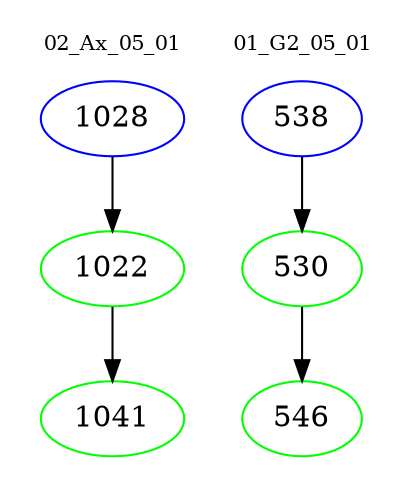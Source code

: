 digraph{
subgraph cluster_0 {
color = white
label = "02_Ax_05_01";
fontsize=10;
T0_1028 [label="1028", color="blue"]
T0_1028 -> T0_1022 [color="black"]
T0_1022 [label="1022", color="green"]
T0_1022 -> T0_1041 [color="black"]
T0_1041 [label="1041", color="green"]
}
subgraph cluster_1 {
color = white
label = "01_G2_05_01";
fontsize=10;
T1_538 [label="538", color="blue"]
T1_538 -> T1_530 [color="black"]
T1_530 [label="530", color="green"]
T1_530 -> T1_546 [color="black"]
T1_546 [label="546", color="green"]
}
}
